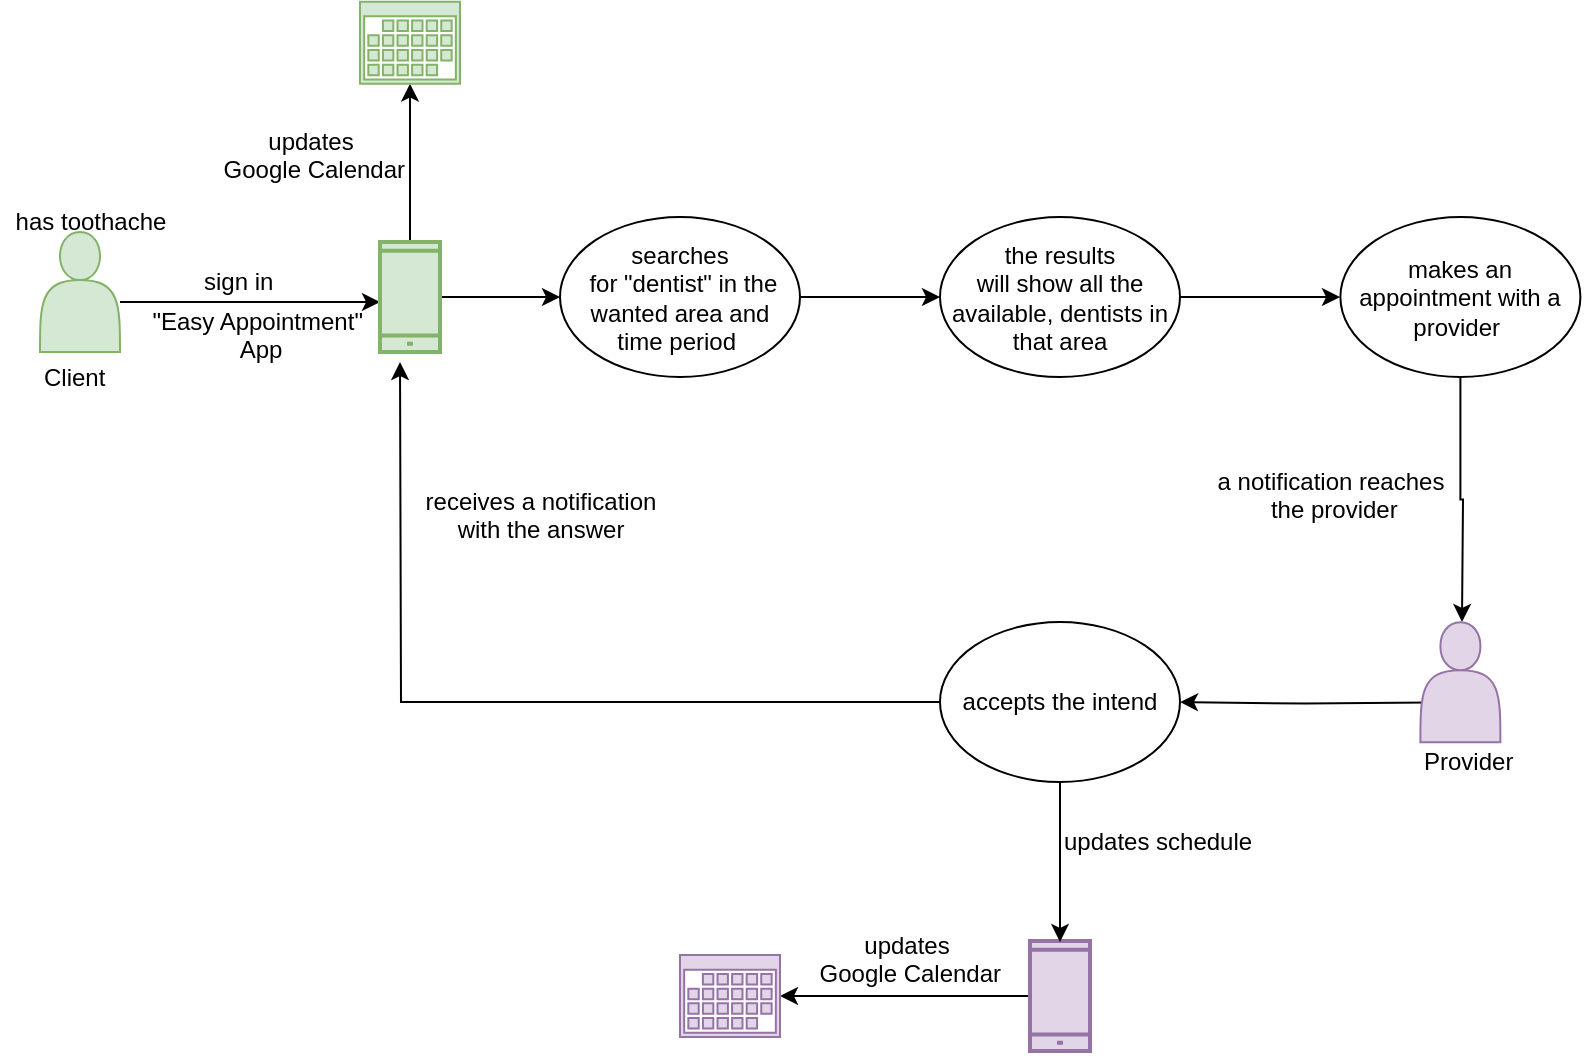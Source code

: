 <mxfile version="12.1.0" type="device" pages="1"><diagram id="h2XIDTVgJNr4giHkxZdr" name="Page-1"><mxGraphModel dx="1097" dy="650" grid="0" gridSize="10" guides="1" tooltips="1" connect="1" arrows="1" fold="1" page="1" pageScale="1" pageWidth="850" pageHeight="1100" math="0" shadow="0"><root><mxCell id="0"/><mxCell id="1" parent="0"/><mxCell id="5-FCXYvi0Ji1P5HGnZGD-3" style="edgeStyle=orthogonalEdgeStyle;rounded=0;orthogonalLoop=1;jettySize=auto;html=1;" parent="1" edge="1"><mxGeometry relative="1" as="geometry"><mxPoint x="240" y="200" as="targetPoint"/><mxPoint x="110" y="200" as="sourcePoint"/></mxGeometry></mxCell><mxCell id="5-FCXYvi0Ji1P5HGnZGD-4" value="has toothache" style="text;html=1;resizable=0;points=[];autosize=1;align=center;verticalAlign=top;spacingTop=-4;" parent="1" vertex="1"><mxGeometry x="50" y="150" width="90" height="20" as="geometry"/></mxCell><mxCell id="5-FCXYvi0Ji1P5HGnZGD-5" value="&quot;Easy Appointment&quot;&amp;nbsp;&lt;br&gt;App" style="text;html=1;resizable=0;points=[];autosize=1;align=center;verticalAlign=top;spacingTop=-4;" parent="1" vertex="1"><mxGeometry x="120" y="200" width="120" height="30" as="geometry"/></mxCell><mxCell id="5-FCXYvi0Ji1P5HGnZGD-51" style="edgeStyle=orthogonalEdgeStyle;rounded=0;orthogonalLoop=1;jettySize=auto;html=1;entryX=1;entryY=0.5;entryDx=0;entryDy=0;entryPerimeter=0;" parent="1" source="5-FCXYvi0Ji1P5HGnZGD-8" target="5-FCXYvi0Ji1P5HGnZGD-43" edge="1"><mxGeometry relative="1" as="geometry"><mxPoint x="480.0" y="547" as="targetPoint"/></mxGeometry></mxCell><mxCell id="5-FCXYvi0Ji1P5HGnZGD-8" value="" style="html=1;verticalLabelPosition=bottom;align=center;labelBackgroundColor=#ffffff;verticalAlign=top;strokeWidth=2;strokeColor=#9673a6;fillColor=#e1d5e7;shadow=0;dashed=0;shape=mxgraph.ios7.icons.smartphone;" parent="1" vertex="1"><mxGeometry x="565" y="519.5" width="30" height="55" as="geometry"/></mxCell><mxCell id="5-FCXYvi0Ji1P5HGnZGD-54" style="edgeStyle=orthogonalEdgeStyle;rounded=0;orthogonalLoop=1;jettySize=auto;html=1;entryX=0;entryY=0.5;entryDx=0;entryDy=0;" parent="1" source="5-FCXYvi0Ji1P5HGnZGD-11" target="5-FCXYvi0Ji1P5HGnZGD-12" edge="1"><mxGeometry relative="1" as="geometry"/></mxCell><mxCell id="5-FCXYvi0Ji1P5HGnZGD-11" value="&lt;span style=&quot;text-align: left&quot;&gt;searches&lt;br&gt;&amp;nbsp;for &quot;dentist&quot; in the wanted area and &lt;br&gt;time period&amp;nbsp;&lt;/span&gt;" style="ellipse;whiteSpace=wrap;html=1;" parent="1" vertex="1"><mxGeometry x="330" y="157.5" width="120" height="80" as="geometry"/></mxCell><mxCell id="5-FCXYvi0Ji1P5HGnZGD-17" style="edgeStyle=orthogonalEdgeStyle;rounded=0;orthogonalLoop=1;jettySize=auto;html=1;" parent="1" source="5-FCXYvi0Ji1P5HGnZGD-12" edge="1"><mxGeometry relative="1" as="geometry"><mxPoint x="720" y="197.5" as="targetPoint"/></mxGeometry></mxCell><mxCell id="5-FCXYvi0Ji1P5HGnZGD-12" value="the results &lt;br&gt;will show all the available, dentists in that area" style="ellipse;whiteSpace=wrap;html=1;" parent="1" vertex="1"><mxGeometry x="520" y="157.5" width="120" height="80" as="geometry"/></mxCell><mxCell id="5-FCXYvi0Ji1P5HGnZGD-18" style="edgeStyle=orthogonalEdgeStyle;rounded=0;orthogonalLoop=1;jettySize=auto;html=1;" parent="1" source="5-FCXYvi0Ji1P5HGnZGD-13" edge="1"><mxGeometry relative="1" as="geometry"><mxPoint x="781" y="360" as="targetPoint"/></mxGeometry></mxCell><mxCell id="5-FCXYvi0Ji1P5HGnZGD-13" value="makes an appointment with a provider&amp;nbsp;" style="ellipse;whiteSpace=wrap;html=1;" parent="1" vertex="1"><mxGeometry x="720.201" y="157.5" width="120" height="80" as="geometry"/></mxCell><mxCell id="5-FCXYvi0Ji1P5HGnZGD-25" style="edgeStyle=orthogonalEdgeStyle;rounded=0;orthogonalLoop=1;jettySize=auto;html=1;" parent="1" source="5-FCXYvi0Ji1P5HGnZGD-14" edge="1"><mxGeometry relative="1" as="geometry"><mxPoint x="250" y="230" as="targetPoint"/></mxGeometry></mxCell><mxCell id="5-FCXYvi0Ji1P5HGnZGD-50" style="edgeStyle=orthogonalEdgeStyle;rounded=0;orthogonalLoop=1;jettySize=auto;html=1;" parent="1" source="5-FCXYvi0Ji1P5HGnZGD-14" edge="1"><mxGeometry relative="1" as="geometry"><mxPoint x="580.0" y="520" as="targetPoint"/></mxGeometry></mxCell><mxCell id="5-FCXYvi0Ji1P5HGnZGD-14" value="&lt;span style=&quot;text-align: left&quot;&gt;accepts the intend&lt;/span&gt;" style="ellipse;whiteSpace=wrap;html=1;" parent="1" vertex="1"><mxGeometry x="520" y="360" width="120" height="80" as="geometry"/></mxCell><mxCell id="5-FCXYvi0Ji1P5HGnZGD-20" value="a notification reaches&lt;br&gt;&amp;nbsp;the provider" style="text;html=1;resizable=0;points=[];autosize=1;align=center;verticalAlign=top;spacingTop=-4;" parent="1" vertex="1"><mxGeometry x="650" y="280" width="130" height="30" as="geometry"/></mxCell><mxCell id="5-FCXYvi0Ji1P5HGnZGD-23" style="edgeStyle=orthogonalEdgeStyle;rounded=0;orthogonalLoop=1;jettySize=auto;html=1;entryX=1;entryY=0.5;entryDx=0;entryDy=0;" parent="1" target="5-FCXYvi0Ji1P5HGnZGD-14" edge="1"><mxGeometry relative="1" as="geometry"><mxPoint x="670.0" y="390" as="targetPoint"/><mxPoint x="765.0" y="400.294" as="sourcePoint"/></mxGeometry></mxCell><mxCell id="5-FCXYvi0Ji1P5HGnZGD-28" value="receives a notification &lt;br&gt;with the answer" style="text;html=1;resizable=0;points=[];autosize=1;align=center;verticalAlign=top;spacingTop=-4;" parent="1" vertex="1"><mxGeometry x="255" y="290" width="130" height="30" as="geometry"/></mxCell><mxCell id="5-FCXYvi0Ji1P5HGnZGD-43" value="" style="aspect=fixed;pointerEvents=1;shadow=0;dashed=0;html=1;strokeColor=#9673a6;labelPosition=center;verticalLabelPosition=bottom;verticalAlign=top;align=center;fillColor=#e1d5e7;shape=mxgraph.mscae.enterprise.calendar" parent="1" vertex="1"><mxGeometry x="390" y="526.5" width="50" height="41" as="geometry"/></mxCell><mxCell id="5-FCXYvi0Ji1P5HGnZGD-44" value="updates&lt;br&gt;&amp;nbsp;Google Calendar" style="text;html=1;resizable=0;points=[];autosize=1;align=center;verticalAlign=top;spacingTop=-4;" parent="1" vertex="1"><mxGeometry x="447.5" y="511.5" width="110" height="30" as="geometry"/></mxCell><mxCell id="5-FCXYvi0Ji1P5HGnZGD-45" value="" style="shape=actor;whiteSpace=wrap;html=1;fillColor=#d5e8d4;strokeColor=#82b366;" parent="1" vertex="1"><mxGeometry x="70" y="165" width="40" height="60" as="geometry"/></mxCell><mxCell id="5-FCXYvi0Ji1P5HGnZGD-46" value="Client" style="text;html=1;resizable=0;points=[];autosize=1;align=left;verticalAlign=top;spacingTop=-4;" parent="1" vertex="1"><mxGeometry x="70" y="227.5" width="50" height="20" as="geometry"/></mxCell><mxCell id="5-FCXYvi0Ji1P5HGnZGD-47" value="Provider" style="text;html=1;resizable=0;points=[];autosize=1;align=left;verticalAlign=top;spacingTop=-4;" parent="1" vertex="1"><mxGeometry x="760" y="420" width="60" height="20" as="geometry"/></mxCell><mxCell id="5-FCXYvi0Ji1P5HGnZGD-48" value="" style="shape=actor;whiteSpace=wrap;html=1;fillColor=#e1d5e7;strokeColor=#9673a6;" parent="1" vertex="1"><mxGeometry x="760.206" y="360.069" width="40" height="60" as="geometry"/></mxCell><mxCell id="5-FCXYvi0Ji1P5HGnZGD-49" value="sign in" style="text;html=1;resizable=0;points=[];autosize=1;align=left;verticalAlign=top;spacingTop=-4;" parent="1" vertex="1"><mxGeometry x="150" y="180" width="50" height="20" as="geometry"/></mxCell><mxCell id="5-FCXYvi0Ji1P5HGnZGD-52" value="updates schedule" style="text;html=1;resizable=0;points=[];autosize=1;align=left;verticalAlign=top;spacingTop=-4;" parent="1" vertex="1"><mxGeometry x="580" y="460" width="110" height="20" as="geometry"/></mxCell><mxCell id="5-FCXYvi0Ji1P5HGnZGD-58" style="edgeStyle=orthogonalEdgeStyle;rounded=0;orthogonalLoop=1;jettySize=auto;html=1;" parent="1" source="5-FCXYvi0Ji1P5HGnZGD-55" target="5-FCXYvi0Ji1P5HGnZGD-11" edge="1"><mxGeometry relative="1" as="geometry"/></mxCell><mxCell id="5-FCXYvi0Ji1P5HGnZGD-59" style="edgeStyle=orthogonalEdgeStyle;rounded=0;orthogonalLoop=1;jettySize=auto;html=1;entryX=0.5;entryY=1;entryDx=0;entryDy=0;entryPerimeter=0;" parent="1" source="5-FCXYvi0Ji1P5HGnZGD-55" target="5-FCXYvi0Ji1P5HGnZGD-57" edge="1"><mxGeometry relative="1" as="geometry"/></mxCell><mxCell id="5-FCXYvi0Ji1P5HGnZGD-55" value="" style="html=1;verticalLabelPosition=bottom;align=center;labelBackgroundColor=#ffffff;verticalAlign=top;strokeWidth=2;strokeColor=#82b366;fillColor=#d5e8d4;shadow=0;dashed=0;shape=mxgraph.ios7.icons.smartphone;" parent="1" vertex="1"><mxGeometry x="240" y="170" width="30" height="55" as="geometry"/></mxCell><mxCell id="5-FCXYvi0Ji1P5HGnZGD-56" value="updates&lt;br&gt;&amp;nbsp;Google Calendar" style="text;html=1;resizable=0;points=[];autosize=1;align=center;verticalAlign=top;spacingTop=-4;" parent="1" vertex="1"><mxGeometry x="150" y="110" width="110" height="30" as="geometry"/></mxCell><mxCell id="5-FCXYvi0Ji1P5HGnZGD-57" value="" style="aspect=fixed;pointerEvents=1;shadow=0;dashed=0;html=1;strokeColor=#82b366;labelPosition=center;verticalLabelPosition=bottom;verticalAlign=top;align=center;fillColor=#d5e8d4;shape=mxgraph.mscae.enterprise.calendar" parent="1" vertex="1"><mxGeometry x="230" y="49.824" width="50" height="41" as="geometry"/></mxCell></root></mxGraphModel></diagram></mxfile>